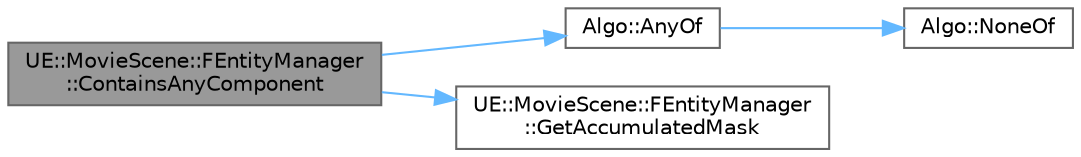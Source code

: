 digraph "UE::MovieScene::FEntityManager::ContainsAnyComponent"
{
 // INTERACTIVE_SVG=YES
 // LATEX_PDF_SIZE
  bgcolor="transparent";
  edge [fontname=Helvetica,fontsize=10,labelfontname=Helvetica,labelfontsize=10];
  node [fontname=Helvetica,fontsize=10,shape=box,height=0.2,width=0.4];
  rankdir="LR";
  Node1 [id="Node000001",label="UE::MovieScene::FEntityManager\l::ContainsAnyComponent",height=0.2,width=0.4,color="gray40", fillcolor="grey60", style="filled", fontcolor="black",tooltip="Check whether any entity in this manager has any of the specified components."];
  Node1 -> Node2 [id="edge1_Node000001_Node000002",color="steelblue1",style="solid",tooltip=" "];
  Node2 [id="Node000002",label="Algo::AnyOf",height=0.2,width=0.4,color="grey40", fillcolor="white", style="filled",URL="$db/d33/namespaceAlgo.html#a0f2270850d7052b86c70f571c21fae80",tooltip="Checks if any element in the range is truthy."];
  Node2 -> Node3 [id="edge2_Node000002_Node000003",color="steelblue1",style="solid",tooltip=" "];
  Node3 [id="Node000003",label="Algo::NoneOf",height=0.2,width=0.4,color="grey40", fillcolor="white", style="filled",URL="$db/d33/namespaceAlgo.html#a102097ae47476e99a8762d5738abc3f7",tooltip="Checks if no element in the range is truthy."];
  Node1 -> Node4 [id="edge3_Node000001_Node000004",color="steelblue1",style="solid",tooltip=" "];
  Node4 [id="Node000004",label="UE::MovieScene::FEntityManager\l::GetAccumulatedMask",height=0.2,width=0.4,color="grey40", fillcolor="white", style="filled",URL="$d6/d19/classUE_1_1MovieScene_1_1FEntityManager.html#a52cbaadce192cc09bde804ca14ad3dae",tooltip="Retrieve an up-to-date accumulation of all components present on entities in this manager."];
}
